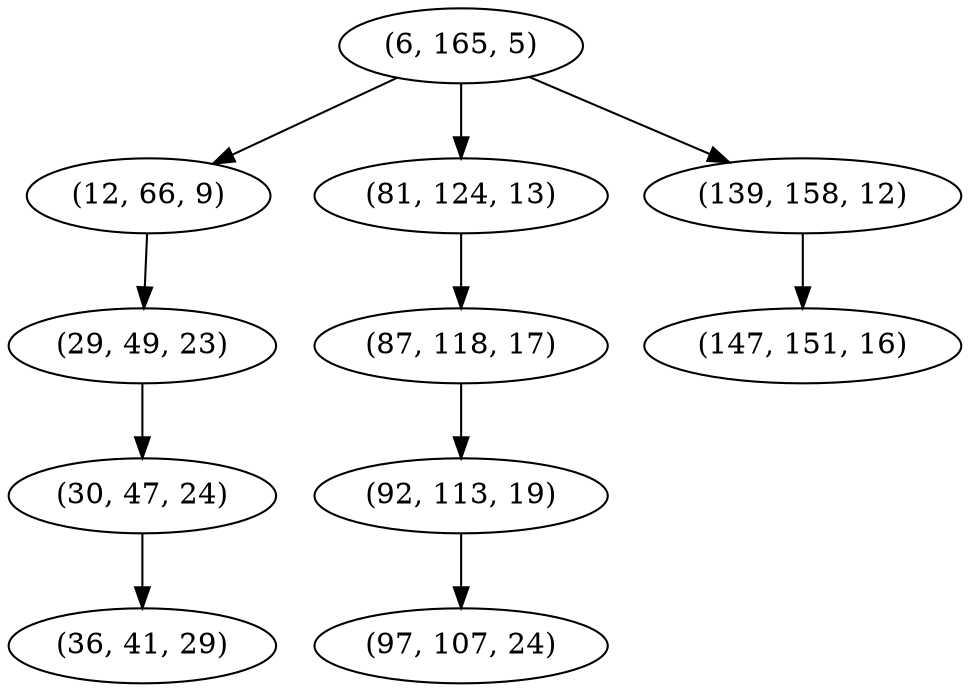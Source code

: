 digraph tree {
    "(6, 165, 5)";
    "(12, 66, 9)";
    "(29, 49, 23)";
    "(30, 47, 24)";
    "(36, 41, 29)";
    "(81, 124, 13)";
    "(87, 118, 17)";
    "(92, 113, 19)";
    "(97, 107, 24)";
    "(139, 158, 12)";
    "(147, 151, 16)";
    "(6, 165, 5)" -> "(12, 66, 9)";
    "(6, 165, 5)" -> "(81, 124, 13)";
    "(6, 165, 5)" -> "(139, 158, 12)";
    "(12, 66, 9)" -> "(29, 49, 23)";
    "(29, 49, 23)" -> "(30, 47, 24)";
    "(30, 47, 24)" -> "(36, 41, 29)";
    "(81, 124, 13)" -> "(87, 118, 17)";
    "(87, 118, 17)" -> "(92, 113, 19)";
    "(92, 113, 19)" -> "(97, 107, 24)";
    "(139, 158, 12)" -> "(147, 151, 16)";
}
